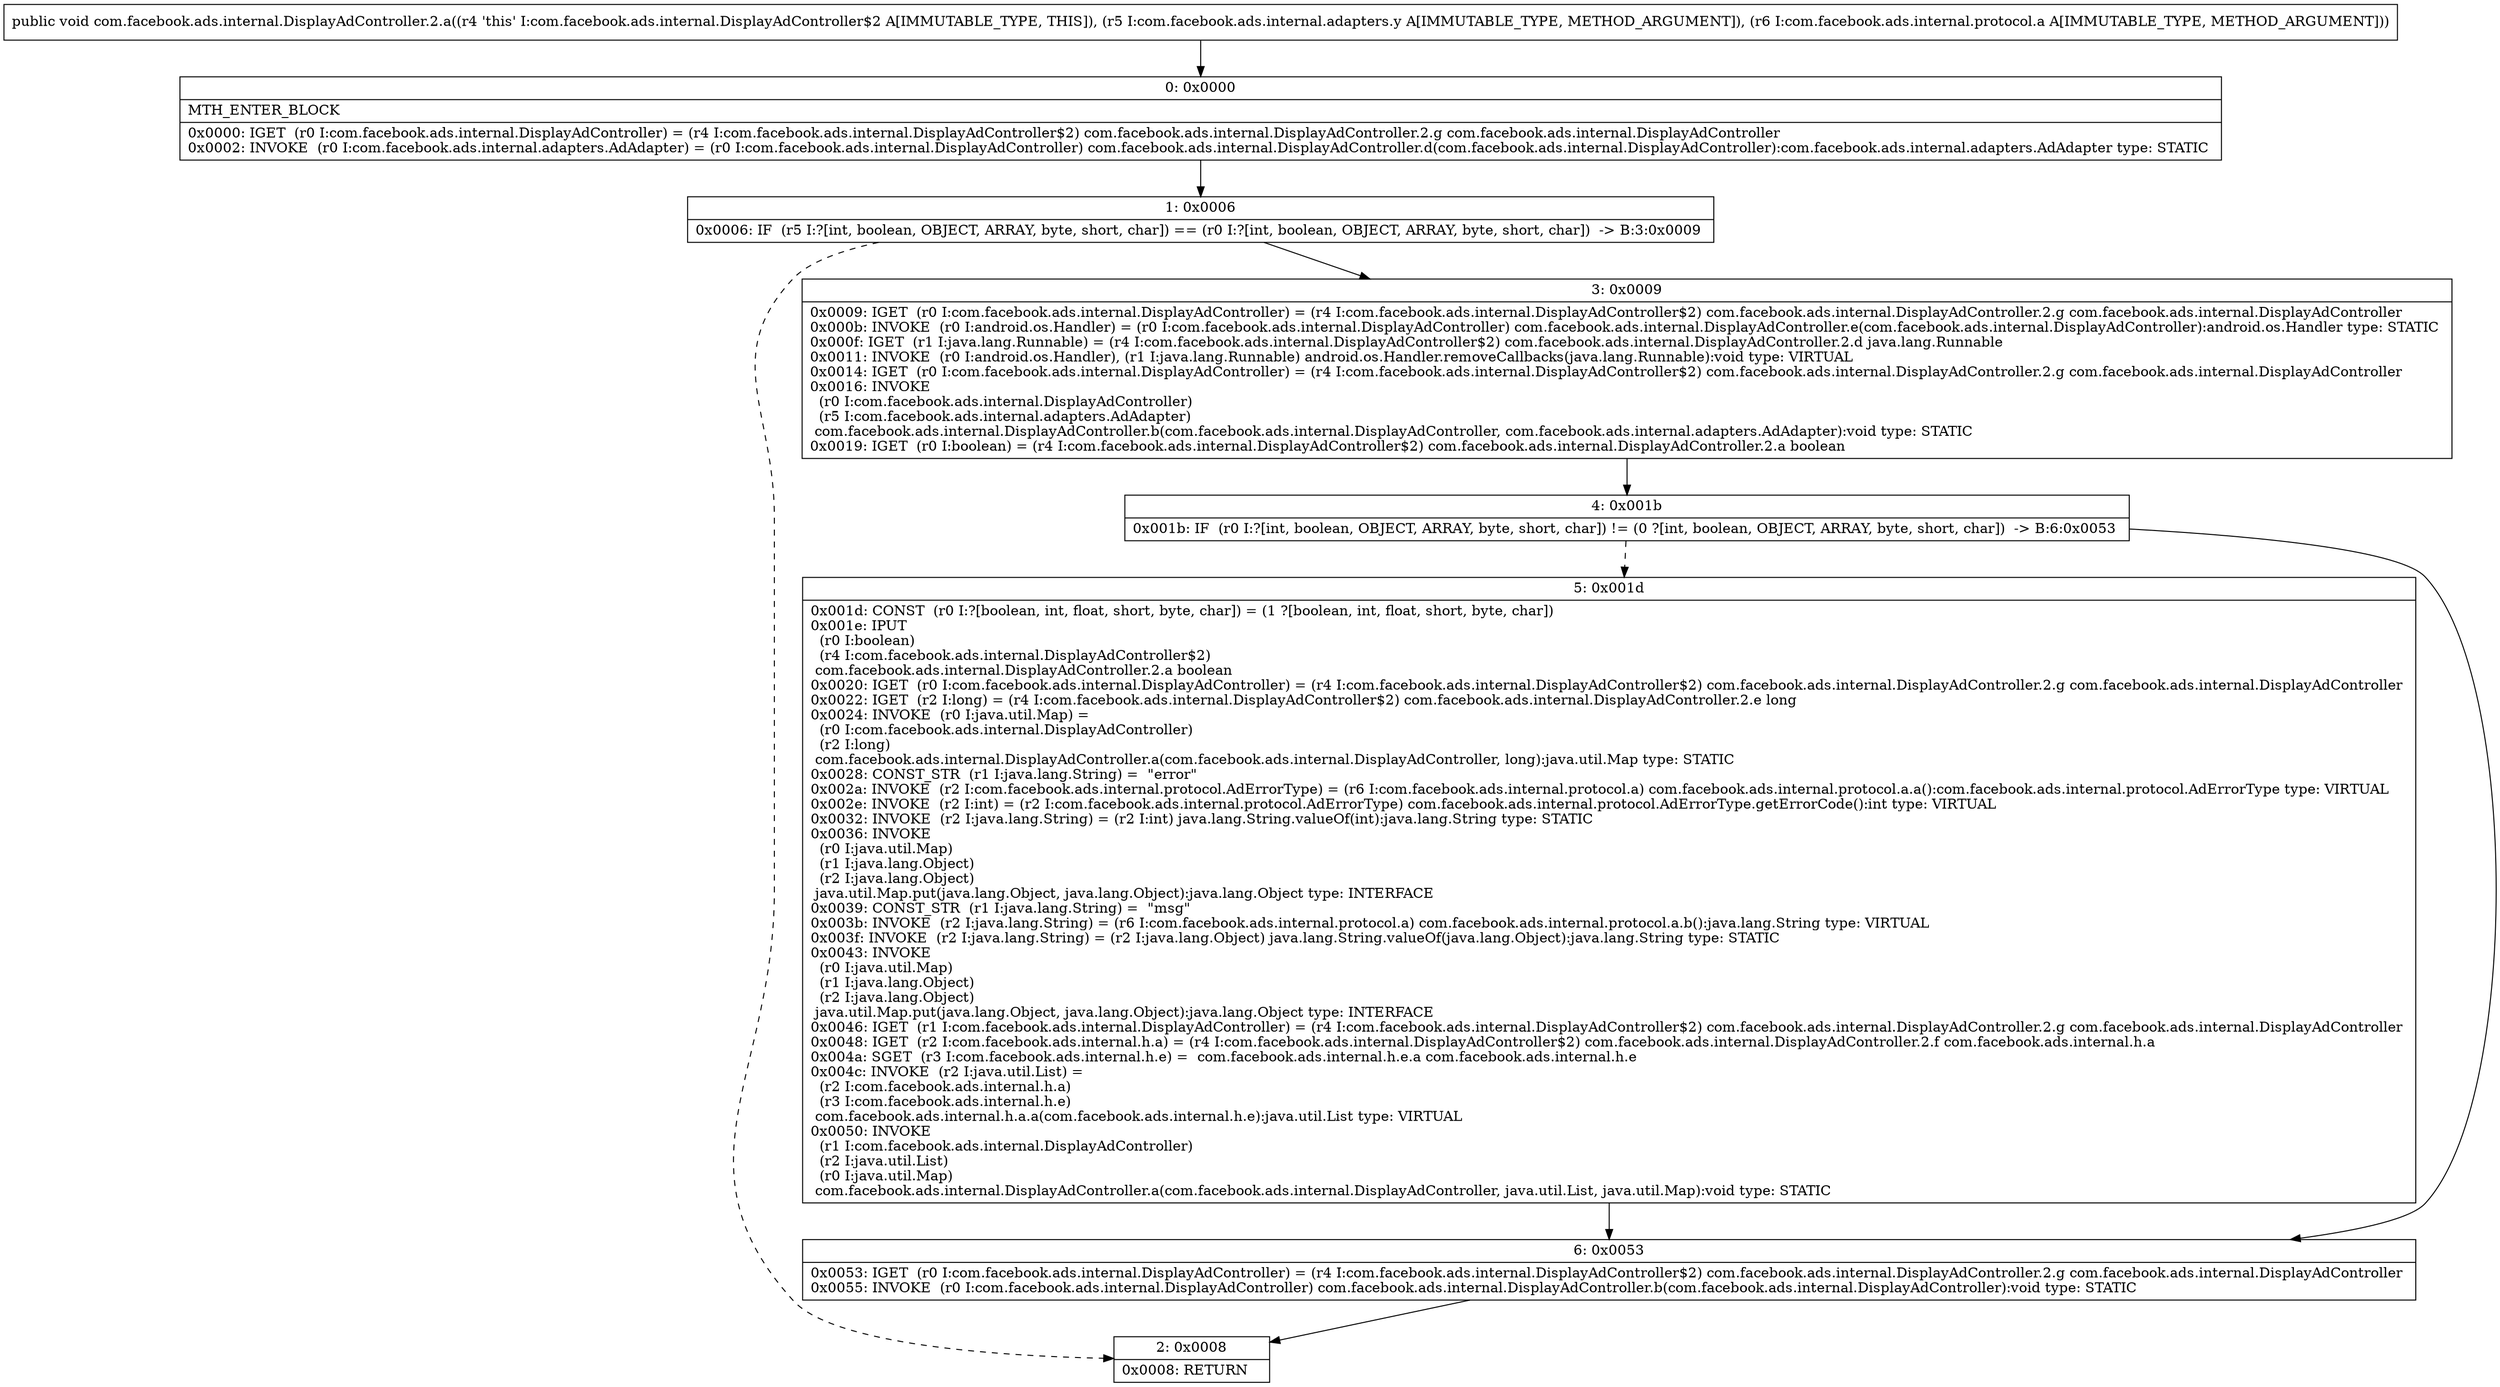 digraph "CFG forcom.facebook.ads.internal.DisplayAdController.2.a(Lcom\/facebook\/ads\/internal\/adapters\/y;Lcom\/facebook\/ads\/internal\/protocol\/a;)V" {
Node_0 [shape=record,label="{0\:\ 0x0000|MTH_ENTER_BLOCK\l|0x0000: IGET  (r0 I:com.facebook.ads.internal.DisplayAdController) = (r4 I:com.facebook.ads.internal.DisplayAdController$2) com.facebook.ads.internal.DisplayAdController.2.g com.facebook.ads.internal.DisplayAdController \l0x0002: INVOKE  (r0 I:com.facebook.ads.internal.adapters.AdAdapter) = (r0 I:com.facebook.ads.internal.DisplayAdController) com.facebook.ads.internal.DisplayAdController.d(com.facebook.ads.internal.DisplayAdController):com.facebook.ads.internal.adapters.AdAdapter type: STATIC \l}"];
Node_1 [shape=record,label="{1\:\ 0x0006|0x0006: IF  (r5 I:?[int, boolean, OBJECT, ARRAY, byte, short, char]) == (r0 I:?[int, boolean, OBJECT, ARRAY, byte, short, char])  \-\> B:3:0x0009 \l}"];
Node_2 [shape=record,label="{2\:\ 0x0008|0x0008: RETURN   \l}"];
Node_3 [shape=record,label="{3\:\ 0x0009|0x0009: IGET  (r0 I:com.facebook.ads.internal.DisplayAdController) = (r4 I:com.facebook.ads.internal.DisplayAdController$2) com.facebook.ads.internal.DisplayAdController.2.g com.facebook.ads.internal.DisplayAdController \l0x000b: INVOKE  (r0 I:android.os.Handler) = (r0 I:com.facebook.ads.internal.DisplayAdController) com.facebook.ads.internal.DisplayAdController.e(com.facebook.ads.internal.DisplayAdController):android.os.Handler type: STATIC \l0x000f: IGET  (r1 I:java.lang.Runnable) = (r4 I:com.facebook.ads.internal.DisplayAdController$2) com.facebook.ads.internal.DisplayAdController.2.d java.lang.Runnable \l0x0011: INVOKE  (r0 I:android.os.Handler), (r1 I:java.lang.Runnable) android.os.Handler.removeCallbacks(java.lang.Runnable):void type: VIRTUAL \l0x0014: IGET  (r0 I:com.facebook.ads.internal.DisplayAdController) = (r4 I:com.facebook.ads.internal.DisplayAdController$2) com.facebook.ads.internal.DisplayAdController.2.g com.facebook.ads.internal.DisplayAdController \l0x0016: INVOKE  \l  (r0 I:com.facebook.ads.internal.DisplayAdController)\l  (r5 I:com.facebook.ads.internal.adapters.AdAdapter)\l com.facebook.ads.internal.DisplayAdController.b(com.facebook.ads.internal.DisplayAdController, com.facebook.ads.internal.adapters.AdAdapter):void type: STATIC \l0x0019: IGET  (r0 I:boolean) = (r4 I:com.facebook.ads.internal.DisplayAdController$2) com.facebook.ads.internal.DisplayAdController.2.a boolean \l}"];
Node_4 [shape=record,label="{4\:\ 0x001b|0x001b: IF  (r0 I:?[int, boolean, OBJECT, ARRAY, byte, short, char]) != (0 ?[int, boolean, OBJECT, ARRAY, byte, short, char])  \-\> B:6:0x0053 \l}"];
Node_5 [shape=record,label="{5\:\ 0x001d|0x001d: CONST  (r0 I:?[boolean, int, float, short, byte, char]) = (1 ?[boolean, int, float, short, byte, char]) \l0x001e: IPUT  \l  (r0 I:boolean)\l  (r4 I:com.facebook.ads.internal.DisplayAdController$2)\l com.facebook.ads.internal.DisplayAdController.2.a boolean \l0x0020: IGET  (r0 I:com.facebook.ads.internal.DisplayAdController) = (r4 I:com.facebook.ads.internal.DisplayAdController$2) com.facebook.ads.internal.DisplayAdController.2.g com.facebook.ads.internal.DisplayAdController \l0x0022: IGET  (r2 I:long) = (r4 I:com.facebook.ads.internal.DisplayAdController$2) com.facebook.ads.internal.DisplayAdController.2.e long \l0x0024: INVOKE  (r0 I:java.util.Map) = \l  (r0 I:com.facebook.ads.internal.DisplayAdController)\l  (r2 I:long)\l com.facebook.ads.internal.DisplayAdController.a(com.facebook.ads.internal.DisplayAdController, long):java.util.Map type: STATIC \l0x0028: CONST_STR  (r1 I:java.lang.String) =  \"error\" \l0x002a: INVOKE  (r2 I:com.facebook.ads.internal.protocol.AdErrorType) = (r6 I:com.facebook.ads.internal.protocol.a) com.facebook.ads.internal.protocol.a.a():com.facebook.ads.internal.protocol.AdErrorType type: VIRTUAL \l0x002e: INVOKE  (r2 I:int) = (r2 I:com.facebook.ads.internal.protocol.AdErrorType) com.facebook.ads.internal.protocol.AdErrorType.getErrorCode():int type: VIRTUAL \l0x0032: INVOKE  (r2 I:java.lang.String) = (r2 I:int) java.lang.String.valueOf(int):java.lang.String type: STATIC \l0x0036: INVOKE  \l  (r0 I:java.util.Map)\l  (r1 I:java.lang.Object)\l  (r2 I:java.lang.Object)\l java.util.Map.put(java.lang.Object, java.lang.Object):java.lang.Object type: INTERFACE \l0x0039: CONST_STR  (r1 I:java.lang.String) =  \"msg\" \l0x003b: INVOKE  (r2 I:java.lang.String) = (r6 I:com.facebook.ads.internal.protocol.a) com.facebook.ads.internal.protocol.a.b():java.lang.String type: VIRTUAL \l0x003f: INVOKE  (r2 I:java.lang.String) = (r2 I:java.lang.Object) java.lang.String.valueOf(java.lang.Object):java.lang.String type: STATIC \l0x0043: INVOKE  \l  (r0 I:java.util.Map)\l  (r1 I:java.lang.Object)\l  (r2 I:java.lang.Object)\l java.util.Map.put(java.lang.Object, java.lang.Object):java.lang.Object type: INTERFACE \l0x0046: IGET  (r1 I:com.facebook.ads.internal.DisplayAdController) = (r4 I:com.facebook.ads.internal.DisplayAdController$2) com.facebook.ads.internal.DisplayAdController.2.g com.facebook.ads.internal.DisplayAdController \l0x0048: IGET  (r2 I:com.facebook.ads.internal.h.a) = (r4 I:com.facebook.ads.internal.DisplayAdController$2) com.facebook.ads.internal.DisplayAdController.2.f com.facebook.ads.internal.h.a \l0x004a: SGET  (r3 I:com.facebook.ads.internal.h.e) =  com.facebook.ads.internal.h.e.a com.facebook.ads.internal.h.e \l0x004c: INVOKE  (r2 I:java.util.List) = \l  (r2 I:com.facebook.ads.internal.h.a)\l  (r3 I:com.facebook.ads.internal.h.e)\l com.facebook.ads.internal.h.a.a(com.facebook.ads.internal.h.e):java.util.List type: VIRTUAL \l0x0050: INVOKE  \l  (r1 I:com.facebook.ads.internal.DisplayAdController)\l  (r2 I:java.util.List)\l  (r0 I:java.util.Map)\l com.facebook.ads.internal.DisplayAdController.a(com.facebook.ads.internal.DisplayAdController, java.util.List, java.util.Map):void type: STATIC \l}"];
Node_6 [shape=record,label="{6\:\ 0x0053|0x0053: IGET  (r0 I:com.facebook.ads.internal.DisplayAdController) = (r4 I:com.facebook.ads.internal.DisplayAdController$2) com.facebook.ads.internal.DisplayAdController.2.g com.facebook.ads.internal.DisplayAdController \l0x0055: INVOKE  (r0 I:com.facebook.ads.internal.DisplayAdController) com.facebook.ads.internal.DisplayAdController.b(com.facebook.ads.internal.DisplayAdController):void type: STATIC \l}"];
MethodNode[shape=record,label="{public void com.facebook.ads.internal.DisplayAdController.2.a((r4 'this' I:com.facebook.ads.internal.DisplayAdController$2 A[IMMUTABLE_TYPE, THIS]), (r5 I:com.facebook.ads.internal.adapters.y A[IMMUTABLE_TYPE, METHOD_ARGUMENT]), (r6 I:com.facebook.ads.internal.protocol.a A[IMMUTABLE_TYPE, METHOD_ARGUMENT])) }"];
MethodNode -> Node_0;
Node_0 -> Node_1;
Node_1 -> Node_2[style=dashed];
Node_1 -> Node_3;
Node_3 -> Node_4;
Node_4 -> Node_5[style=dashed];
Node_4 -> Node_6;
Node_5 -> Node_6;
Node_6 -> Node_2;
}

